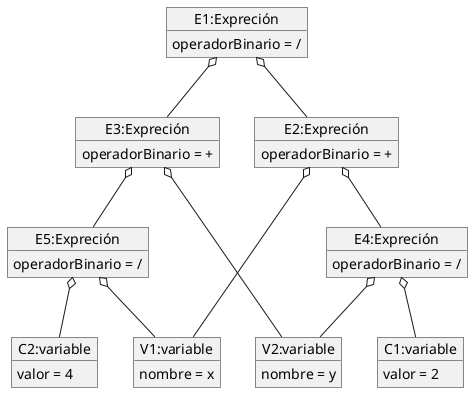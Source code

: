 @startuml Ejercicio d

object "E1:Expreción" as o1
o1 : operadorBinario = /

object "E2:Expreción" as o2
o2 : operadorBinario = +

object "E3:Expreción" as o3
o3 : operadorBinario = +

object "E4:Expreción" as o4
o4 : operadorBinario = /

object "E5:Expreción" as o5
o5 : operadorBinario = /

object "V1:variable" as v1
v1 : nombre = x

object "V2:variable" as v2
v2 : nombre = y

object "C1:variable" as c1
c1 : valor = 2

object "C2:variable" as c2
c2 : valor = 4

	o1 o-- o2
    o1 o-- o3
    o2 o-- o4
    o2 o-- v1
    o4 o-- v2
    o4 o-- c1
    o5 o-- c2
    o3 o-- o5
    o3 o-- v2
    o5 o-- v1




@enduml
